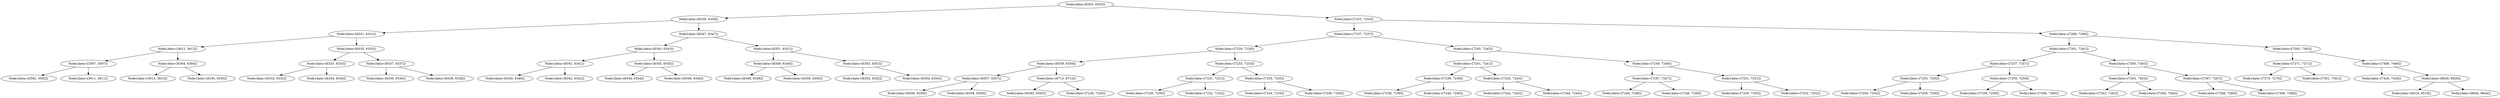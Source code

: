 digraph G{
1027484932 [label="Node{data=[6355, 6355]}"]
1027484932 -> 1306829635
1306829635 [label="Node{data=[6339, 6339]}"]
1306829635 -> 1250233597
1250233597 [label="Node{data=[6331, 6331]}"]
1250233597 -> 745698438
745698438 [label="Node{data=[3612, 3612]}"]
745698438 -> 1625827841
1625827841 [label="Node{data=[3597, 3597]}"]
1625827841 -> 142504932
142504932 [label="Node{data=[3592, 3592]}"]
1625827841 -> 1786668274
1786668274 [label="Node{data=[3611, 3611]}"]
745698438 -> 1427635071
1427635071 [label="Node{data=[6304, 6304]}"]
1427635071 -> 1947106302
1947106302 [label="Node{data=[3613, 3613]}"]
1427635071 -> 261408712
261408712 [label="Node{data=[6330, 6330]}"]
1250233597 -> 374631228
374631228 [label="Node{data=[6335, 6335]}"]
374631228 -> 2096281226
2096281226 [label="Node{data=[6333, 6333]}"]
2096281226 -> 2066019169
2066019169 [label="Node{data=[6332, 6332]}"]
2096281226 -> 1378337098
1378337098 [label="Node{data=[6334, 6334]}"]
374631228 -> 1730104761
1730104761 [label="Node{data=[6337, 6337]}"]
1730104761 -> 238084406
238084406 [label="Node{data=[6336, 6336]}"]
1730104761 -> 1381213290
1381213290 [label="Node{data=[6338, 6338]}"]
1306829635 -> 1041367803
1041367803 [label="Node{data=[6347, 6347]}"]
1041367803 -> 603841029
603841029 [label="Node{data=[6343, 6343]}"]
603841029 -> 709725725
709725725 [label="Node{data=[6341, 6341]}"]
709725725 -> 1701978058
1701978058 [label="Node{data=[6340, 6340]}"]
709725725 -> 1264180293
1264180293 [label="Node{data=[6342, 6342]}"]
603841029 -> 125362913
125362913 [label="Node{data=[6345, 6345]}"]
125362913 -> 1099151733
1099151733 [label="Node{data=[6344, 6344]}"]
125362913 -> 880435904
880435904 [label="Node{data=[6346, 6346]}"]
1041367803 -> 834943998
834943998 [label="Node{data=[6351, 6351]}"]
834943998 -> 1902880973
1902880973 [label="Node{data=[6349, 6349]}"]
1902880973 -> 771751812
771751812 [label="Node{data=[6348, 6348]}"]
1902880973 -> 1257563289
1257563289 [label="Node{data=[6350, 6350]}"]
834943998 -> 1518284274
1518284274 [label="Node{data=[6353, 6353]}"]
1518284274 -> 1988021168
1988021168 [label="Node{data=[6352, 6352]}"]
1518284274 -> 607066404
607066404 [label="Node{data=[6354, 6354]}"]
1027484932 -> 1234362644
1234362644 [label="Node{data=[7253, 7253]}"]
1234362644 -> 1780565353
1780565353 [label="Node{data=[7237, 7237]}"]
1780565353 -> 1786917078
1786917078 [label="Node{data=[7229, 7229]}"]
1786917078 -> 909697691
909697691 [label="Node{data=[6359, 6359]}"]
909697691 -> 1752973065
1752973065 [label="Node{data=[6357, 6357]}"]
1752973065 -> 144057698
144057698 [label="Node{data=[6356, 6356]}"]
1752973065 -> 1944690726
1944690726 [label="Node{data=[6358, 6358]}"]
909697691 -> 37009658
37009658 [label="Node{data=[6713, 6713]}"]
37009658 -> 196697026
196697026 [label="Node{data=[6393, 6393]}"]
37009658 -> 851296994
851296994 [label="Node{data=[7228, 7228]}"]
1786917078 -> 208387075
208387075 [label="Node{data=[7233, 7233]}"]
208387075 -> 733947420
733947420 [label="Node{data=[7231, 7231]}"]
733947420 -> 1788415970
1788415970 [label="Node{data=[7230, 7230]}"]
733947420 -> 921664129
921664129 [label="Node{data=[7232, 7232]}"]
208387075 -> 1731544059
1731544059 [label="Node{data=[7235, 7235]}"]
1731544059 -> 896014023
896014023 [label="Node{data=[7234, 7234]}"]
1731544059 -> 388819351
388819351 [label="Node{data=[7236, 7236]}"]
1780565353 -> 1524281985
1524281985 [label="Node{data=[7245, 7245]}"]
1524281985 -> 398264506
398264506 [label="Node{data=[7241, 7241]}"]
398264506 -> 1645673124
1645673124 [label="Node{data=[7239, 7239]}"]
1645673124 -> 310822688
310822688 [label="Node{data=[7238, 7238]}"]
1645673124 -> 491200843
491200843 [label="Node{data=[7240, 7240]}"]
398264506 -> 1648362113
1648362113 [label="Node{data=[7243, 7243]}"]
1648362113 -> 928384951
928384951 [label="Node{data=[7242, 7242]}"]
1648362113 -> 323844538
323844538 [label="Node{data=[7244, 7244]}"]
1524281985 -> 925130721
925130721 [label="Node{data=[7249, 7249]}"]
925130721 -> 1435637646
1435637646 [label="Node{data=[7247, 7247]}"]
1435637646 -> 1384040756
1384040756 [label="Node{data=[7246, 7246]}"]
1435637646 -> 705100392
705100392 [label="Node{data=[7248, 7248]}"]
925130721 -> 1061712798
1061712798 [label="Node{data=[7251, 7251]}"]
1061712798 -> 2057514398
2057514398 [label="Node{data=[7250, 7250]}"]
1061712798 -> 1588624535
1588624535 [label="Node{data=[7252, 7252]}"]
1234362644 -> 1131944083
1131944083 [label="Node{data=[7269, 7269]}"]
1131944083 -> 1062225889
1062225889 [label="Node{data=[7261, 7261]}"]
1062225889 -> 1560035912
1560035912 [label="Node{data=[7257, 7257]}"]
1560035912 -> 24496516
24496516 [label="Node{data=[7255, 7255]}"]
24496516 -> 38467001
38467001 [label="Node{data=[7254, 7254]}"]
24496516 -> 1058587998
1058587998 [label="Node{data=[7256, 7256]}"]
1560035912 -> 29900535
29900535 [label="Node{data=[7259, 7259]}"]
29900535 -> 777977507
777977507 [label="Node{data=[7258, 7258]}"]
29900535 -> 2070684140
2070684140 [label="Node{data=[7260, 7260]}"]
1062225889 -> 36125162
36125162 [label="Node{data=[7265, 7265]}"]
36125162 -> 1121489119
1121489119 [label="Node{data=[7263, 7263]}"]
1121489119 -> 464180673
464180673 [label="Node{data=[7262, 7262]}"]
1121489119 -> 22275097
22275097 [label="Node{data=[7264, 7264]}"]
36125162 -> 973104560
973104560 [label="Node{data=[7267, 7267]}"]
973104560 -> 1020806215
1020806215 [label="Node{data=[7266, 7266]}"]
973104560 -> 1896979136
1896979136 [label="Node{data=[7268, 7268]}"]
1131944083 -> 1878842327
1878842327 [label="Node{data=[7363, 7363]}"]
1878842327 -> 1449664125
1449664125 [label="Node{data=[7271, 7271]}"]
1449664125 -> 678199947
678199947 [label="Node{data=[7270, 7270]}"]
1449664125 -> 1440144092
1440144092 [label="Node{data=[7301, 7301]}"]
1878842327 -> 1551733202
1551733202 [label="Node{data=[7468, 7468]}"]
1551733202 -> 1248913366
1248913366 [label="Node{data=[7426, 7426]}"]
1551733202 -> 105139401
105139401 [label="Node{data=[8926, 8926]}"]
105139401 -> 1705473767
1705473767 [label="Node{data=[8519, 8519]}"]
105139401 -> 1432656000
1432656000 [label="Node{data=[9644, 9644]}"]
}